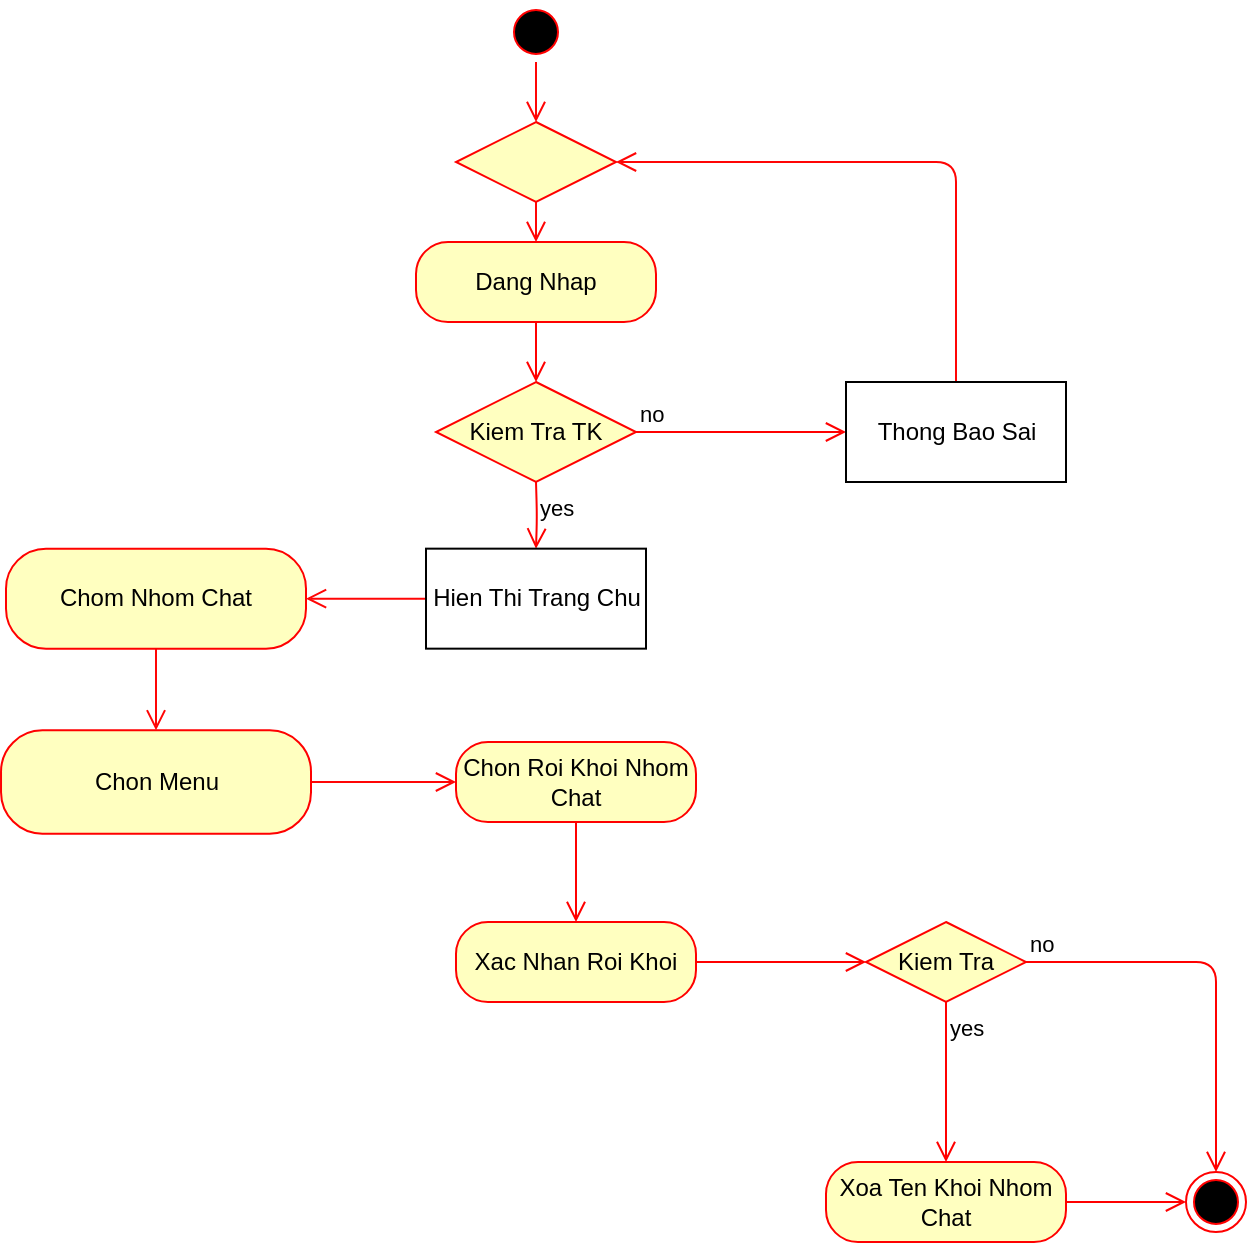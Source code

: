 <mxfile version="12.6.8" type="google"><diagram name="Page-1" id="e7e014a7-5840-1c2e-5031-d8a46d1fe8dd"><mxGraphModel dx="868" dy="439" grid="1" gridSize="10" guides="1" tooltips="1" connect="1" arrows="1" fold="1" page="1" pageScale="1" pageWidth="1169" pageHeight="826" background="#ffffff" math="0" shadow="0"><root><mxCell id="0"/><mxCell id="1" parent="0"/><mxCell id="-xV4b-AYWCXhd0OOxXFg-59" style="edgeStyle=orthogonalEdgeStyle;rounded=1;orthogonalLoop=1;jettySize=auto;html=1;exitX=0.5;exitY=1;exitDx=0;exitDy=0;entryX=0.5;entryY=0;entryDx=0;entryDy=0;endArrow=open;endFill=0;endSize=8;strokeColor=#FF0505;" edge="1" parent="1" source="-xV4b-AYWCXhd0OOxXFg-60" target="-xV4b-AYWCXhd0OOxXFg-68"><mxGeometry relative="1" as="geometry"/></mxCell><mxCell id="-xV4b-AYWCXhd0OOxXFg-60" value="" style="ellipse;html=1;shape=startState;fillColor=#000000;strokeColor=#ff0000;" vertex="1" parent="1"><mxGeometry x="420" y="40" width="30" height="30" as="geometry"/></mxCell><mxCell id="-xV4b-AYWCXhd0OOxXFg-61" value="&lt;div&gt;Dang Nhap&lt;br&gt;&lt;/div&gt;" style="rounded=1;whiteSpace=wrap;html=1;arcSize=40;fontColor=#000000;fillColor=#ffffc0;strokeColor=#ff0000;" vertex="1" parent="1"><mxGeometry x="375" y="160" width="120" height="40" as="geometry"/></mxCell><mxCell id="-xV4b-AYWCXhd0OOxXFg-62" value="" style="edgeStyle=orthogonalEdgeStyle;html=1;verticalAlign=bottom;endArrow=open;endSize=8;strokeColor=#ff0000;entryX=0.5;entryY=0;entryDx=0;entryDy=0;" edge="1" parent="1" source="-xV4b-AYWCXhd0OOxXFg-61" target="-xV4b-AYWCXhd0OOxXFg-63"><mxGeometry relative="1" as="geometry"><mxPoint x="435" y="220" as="targetPoint"/></mxGeometry></mxCell><mxCell id="-xV4b-AYWCXhd0OOxXFg-63" value="Kiem Tra TK" style="rhombus;whiteSpace=wrap;html=1;fillColor=#ffffc0;strokeColor=#ff0000;" vertex="1" parent="1"><mxGeometry x="385" y="230" width="100" height="50" as="geometry"/></mxCell><mxCell id="-xV4b-AYWCXhd0OOxXFg-64" value="no" style="edgeStyle=orthogonalEdgeStyle;html=1;align=left;verticalAlign=bottom;endArrow=open;endSize=8;strokeColor=#ff0000;entryX=0;entryY=0.5;entryDx=0;entryDy=0;" edge="1" parent="1" source="-xV4b-AYWCXhd0OOxXFg-63" target="-xV4b-AYWCXhd0OOxXFg-66"><mxGeometry x="-1" relative="1" as="geometry"><mxPoint x="580" y="260" as="targetPoint"/><Array as="points"><mxPoint x="570" y="255"/><mxPoint x="570" y="255"/></Array></mxGeometry></mxCell><mxCell id="-xV4b-AYWCXhd0OOxXFg-65" style="edgeStyle=orthogonalEdgeStyle;rounded=1;orthogonalLoop=1;jettySize=auto;html=1;exitX=0.5;exitY=0;exitDx=0;exitDy=0;entryX=1;entryY=0.5;entryDx=0;entryDy=0;endArrow=open;endFill=0;endSize=8;strokeColor=#FF0505;" edge="1" parent="1" source="-xV4b-AYWCXhd0OOxXFg-66" target="-xV4b-AYWCXhd0OOxXFg-68"><mxGeometry relative="1" as="geometry"/></mxCell><mxCell id="-xV4b-AYWCXhd0OOxXFg-66" value="Thong Bao Sai" style="html=1;" vertex="1" parent="1"><mxGeometry x="590" y="230" width="110" height="50" as="geometry"/></mxCell><mxCell id="-xV4b-AYWCXhd0OOxXFg-67" style="edgeStyle=orthogonalEdgeStyle;rounded=1;orthogonalLoop=1;jettySize=auto;html=1;exitX=0.5;exitY=1;exitDx=0;exitDy=0;entryX=0.5;entryY=0;entryDx=0;entryDy=0;endArrow=open;endFill=0;endSize=8;strokeColor=#FF0505;" edge="1" parent="1" source="-xV4b-AYWCXhd0OOxXFg-68" target="-xV4b-AYWCXhd0OOxXFg-61"><mxGeometry relative="1" as="geometry"/></mxCell><mxCell id="-xV4b-AYWCXhd0OOxXFg-68" value="" style="rhombus;whiteSpace=wrap;html=1;fillColor=#ffffc0;strokeColor=#ff0000;" vertex="1" parent="1"><mxGeometry x="395" y="100" width="80" height="40" as="geometry"/></mxCell><mxCell id="-xV4b-AYWCXhd0OOxXFg-69" value="yes" style="edgeStyle=orthogonalEdgeStyle;html=1;align=left;verticalAlign=top;endArrow=open;endSize=8;strokeColor=#ff0000;entryX=0.5;entryY=0;entryDx=0;entryDy=0;" edge="1" parent="1" target="-xV4b-AYWCXhd0OOxXFg-76"><mxGeometry x="-1" relative="1" as="geometry"><mxPoint x="435" y="320" as="targetPoint"/><Array as="points"/><mxPoint x="435" y="280" as="sourcePoint"/></mxGeometry></mxCell><mxCell id="-xV4b-AYWCXhd0OOxXFg-70" style="edgeStyle=orthogonalEdgeStyle;rounded=0;orthogonalLoop=1;jettySize=auto;html=1;exitX=0.5;exitY=1;exitDx=0;exitDy=0;entryX=0.5;entryY=0;entryDx=0;entryDy=0;endArrow=open;endFill=0;endSize=8;strokeColor=#FF0505;" edge="1" parent="1" source="-xV4b-AYWCXhd0OOxXFg-71" target="-xV4b-AYWCXhd0OOxXFg-73"><mxGeometry relative="1" as="geometry"/></mxCell><mxCell id="-xV4b-AYWCXhd0OOxXFg-71" value="Chom Nhom Chat" style="rounded=1;whiteSpace=wrap;html=1;arcSize=40;fontColor=#000000;fillColor=#ffffc0;strokeColor=#ff0000;" vertex="1" parent="1"><mxGeometry x="170" y="313.33" width="150" height="50" as="geometry"/></mxCell><mxCell id="-xV4b-AYWCXhd0OOxXFg-72" style="edgeStyle=orthogonalEdgeStyle;rounded=0;orthogonalLoop=1;jettySize=auto;html=1;exitX=1;exitY=0.5;exitDx=0;exitDy=0;entryX=0;entryY=0.5;entryDx=0;entryDy=0;endArrow=open;endFill=0;strokeColor=#FF0505;endSize=8;" edge="1" parent="1" source="-xV4b-AYWCXhd0OOxXFg-73" target="-xV4b-AYWCXhd0OOxXFg-77"><mxGeometry relative="1" as="geometry"/></mxCell><mxCell id="-xV4b-AYWCXhd0OOxXFg-73" value="Chon Menu" style="rounded=1;whiteSpace=wrap;html=1;arcSize=40;fontColor=#000000;fillColor=#ffffc0;strokeColor=#ff0000;" vertex="1" parent="1"><mxGeometry x="167.51" y="404.17" width="154.99" height="51.66" as="geometry"/></mxCell><mxCell id="-xV4b-AYWCXhd0OOxXFg-74" value="" style="ellipse;html=1;shape=endState;fillColor=#000000;strokeColor=#ff0000;" vertex="1" parent="1"><mxGeometry x="760" y="625" width="30" height="30" as="geometry"/></mxCell><mxCell id="-xV4b-AYWCXhd0OOxXFg-75" style="edgeStyle=orthogonalEdgeStyle;rounded=0;orthogonalLoop=1;jettySize=auto;html=1;exitX=0;exitY=0.5;exitDx=0;exitDy=0;entryX=1;entryY=0.5;entryDx=0;entryDy=0;endArrow=open;endFill=0;endSize=8;strokeColor=#FF0505;" edge="1" parent="1" source="-xV4b-AYWCXhd0OOxXFg-76" target="-xV4b-AYWCXhd0OOxXFg-71"><mxGeometry relative="1" as="geometry"/></mxCell><mxCell id="-xV4b-AYWCXhd0OOxXFg-76" value="Hien Thi Trang Chu" style="html=1;" vertex="1" parent="1"><mxGeometry x="380" y="313.33" width="110" height="50" as="geometry"/></mxCell><mxCell id="-xV4b-AYWCXhd0OOxXFg-77" value="Chon Roi Khoi Nhom Chat" style="rounded=1;whiteSpace=wrap;html=1;arcSize=40;fontColor=#000000;fillColor=#ffffc0;strokeColor=#ff0000;" vertex="1" parent="1"><mxGeometry x="395" y="410" width="120" height="40" as="geometry"/></mxCell><mxCell id="-xV4b-AYWCXhd0OOxXFg-78" value="" style="edgeStyle=orthogonalEdgeStyle;html=1;verticalAlign=bottom;endArrow=open;endSize=8;strokeColor=#ff0000;entryX=0.5;entryY=0;entryDx=0;entryDy=0;" edge="1" parent="1" source="-xV4b-AYWCXhd0OOxXFg-77" target="-xV4b-AYWCXhd0OOxXFg-79"><mxGeometry relative="1" as="geometry"><mxPoint x="445" y="504.17" as="targetPoint"/></mxGeometry></mxCell><mxCell id="-xV4b-AYWCXhd0OOxXFg-79" value="Xac Nhan Roi Khoi" style="rounded=1;whiteSpace=wrap;html=1;arcSize=40;fontColor=#000000;fillColor=#ffffc0;strokeColor=#ff0000;" vertex="1" parent="1"><mxGeometry x="395" y="500" width="120" height="40" as="geometry"/></mxCell><mxCell id="-xV4b-AYWCXhd0OOxXFg-80" value="" style="edgeStyle=orthogonalEdgeStyle;html=1;verticalAlign=bottom;endArrow=open;endSize=8;strokeColor=#ff0000;entryX=0;entryY=0.5;entryDx=0;entryDy=0;" edge="1" parent="1" source="-xV4b-AYWCXhd0OOxXFg-79" target="-xV4b-AYWCXhd0OOxXFg-81"><mxGeometry relative="1" as="geometry"><mxPoint x="660" y="570" as="targetPoint"/></mxGeometry></mxCell><mxCell id="-xV4b-AYWCXhd0OOxXFg-81" value="Kiem Tra" style="rhombus;whiteSpace=wrap;html=1;fillColor=#ffffc0;strokeColor=#ff0000;" vertex="1" parent="1"><mxGeometry x="600" y="500" width="80" height="40" as="geometry"/></mxCell><mxCell id="-xV4b-AYWCXhd0OOxXFg-82" value="no" style="edgeStyle=orthogonalEdgeStyle;html=1;align=left;verticalAlign=bottom;endArrow=open;endSize=8;strokeColor=#ff0000;entryX=0.5;entryY=0;entryDx=0;entryDy=0;" edge="1" parent="1" source="-xV4b-AYWCXhd0OOxXFg-81" target="-xV4b-AYWCXhd0OOxXFg-74"><mxGeometry x="-1" relative="1" as="geometry"><mxPoint x="780" y="520" as="targetPoint"/></mxGeometry></mxCell><mxCell id="-xV4b-AYWCXhd0OOxXFg-83" value="yes" style="edgeStyle=orthogonalEdgeStyle;html=1;align=left;verticalAlign=top;endArrow=open;endSize=8;strokeColor=#ff0000;entryX=0.5;entryY=0;entryDx=0;entryDy=0;" edge="1" parent="1" source="-xV4b-AYWCXhd0OOxXFg-81" target="-xV4b-AYWCXhd0OOxXFg-84"><mxGeometry x="-1" relative="1" as="geometry"><mxPoint x="640" y="600" as="targetPoint"/></mxGeometry></mxCell><mxCell id="-xV4b-AYWCXhd0OOxXFg-84" value="Xoa Ten Khoi Nhom Chat " style="rounded=1;whiteSpace=wrap;html=1;arcSize=40;fontColor=#000000;fillColor=#ffffc0;strokeColor=#ff0000;" vertex="1" parent="1"><mxGeometry x="580" y="620" width="120" height="40" as="geometry"/></mxCell><mxCell id="-xV4b-AYWCXhd0OOxXFg-85" value="" style="edgeStyle=orthogonalEdgeStyle;html=1;verticalAlign=bottom;endArrow=open;endSize=8;strokeColor=#ff0000;entryX=0;entryY=0.5;entryDx=0;entryDy=0;" edge="1" parent="1" source="-xV4b-AYWCXhd0OOxXFg-84" target="-xV4b-AYWCXhd0OOxXFg-74"><mxGeometry relative="1" as="geometry"><mxPoint x="530" y="690" as="targetPoint"/></mxGeometry></mxCell></root></mxGraphModel></diagram></mxfile>